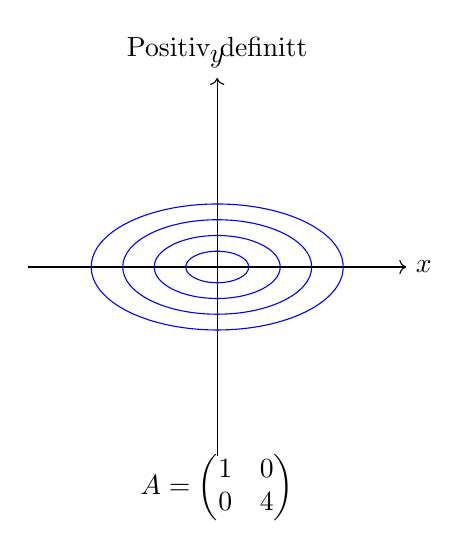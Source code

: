 \begin{tikzpicture}[scale=0.8]
		% Coordinate system
		\draw[->] (-3,0) -- (3,0) node[right] {$x$};
		\draw[->] (0,-3) -- (0,3) node[above] {$y$};

		% Contour ellipses for positive definite case
		\draw[blue] (0,0) ellipse (2cm and 1cm);
		\draw[blue] (0,0) ellipse (1.5cm and 0.75cm);
		\draw[blue] (0,0) ellipse (1cm and 0.5cm);
		\draw[blue] (0,0) ellipse (0.5cm and 0.25cm);

		\node at (0,3.5) {Positiv definitt};
		\node at (0,-3.5) {$A = \begin{pmatrix} 1 & 0 \\ 0 & 4 \end{pmatrix}$};
	\end{tikzpicture}
